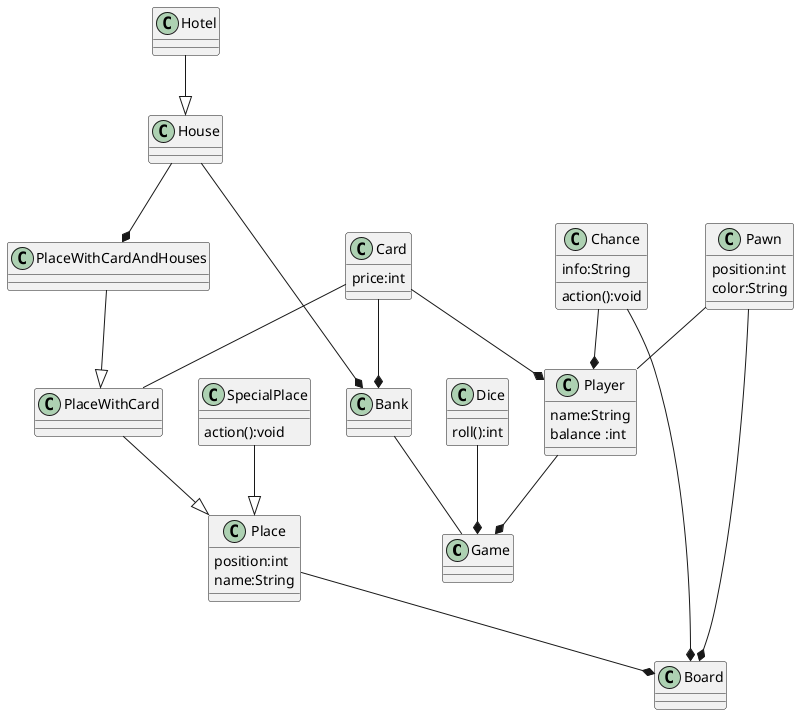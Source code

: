 @startuml

class Game{}
class Player{
    name:String
    balance :int
}
class Bank{}
class Board{}
class Place{
    position:int
    name:String
}
class Pawn{
    position:int
    color:String
}
class Dice{
    roll():int
}
class Card{
    price:int
}
class Chance{
    info:String
    action():void
}
class House{}
class Hotel{}
class PlaceWithCard{}
class PlaceWithCardAndHouses{}
class SpecialPlace{
    action():void
}


Player --* Game
Pawn -- Player
Pawn --* Board
Dice --* Game
Bank -- Game
Place --* Board
Card -- PlaceWithCard
Chance --* Board
Card --* Player
Card --* Bank
Chance --* Player 
House --* Bank
House --* PlaceWithCardAndHouses
Hotel --|> House
PlaceWithCard --|> Place
PlaceWithCardAndHouses --|> PlaceWithCard
SpecialPlace --|>Place

@enduml
